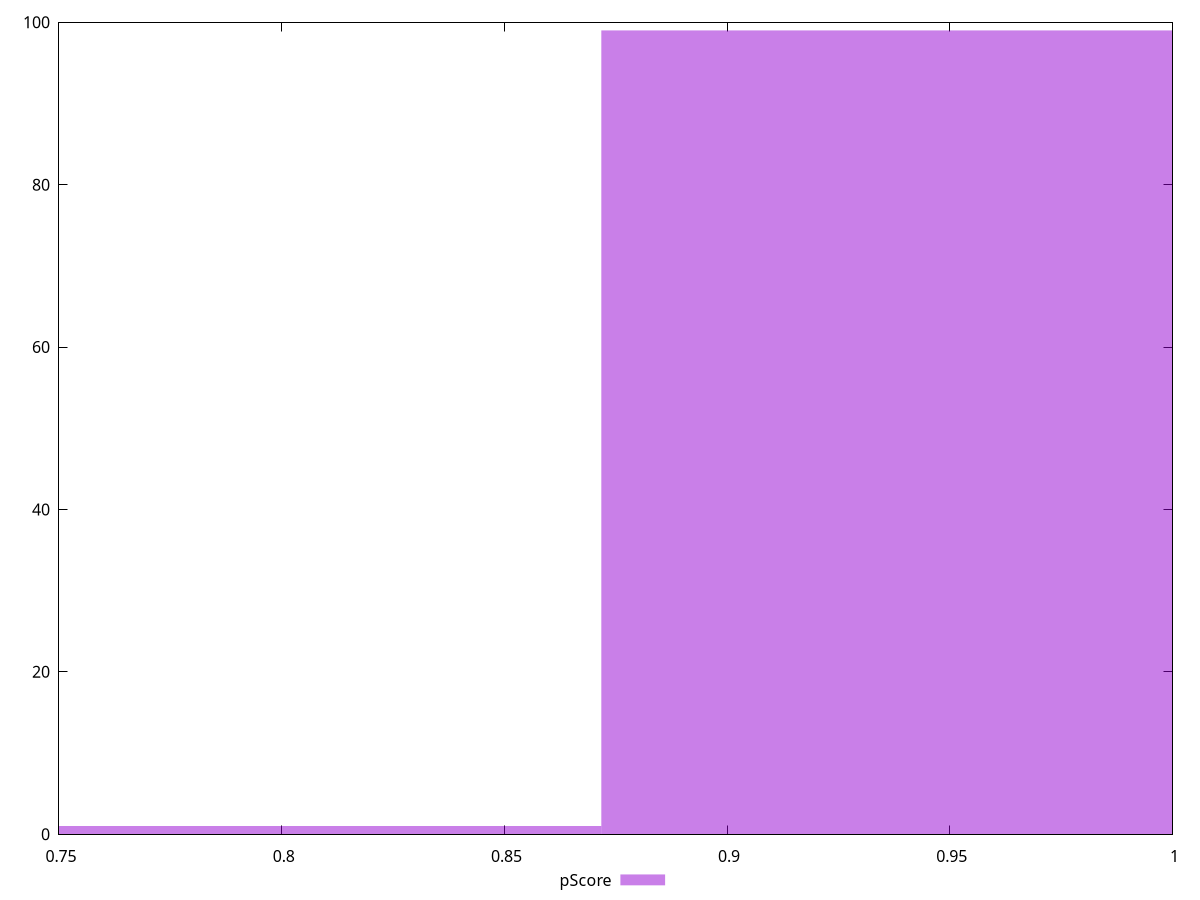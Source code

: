 reset

$pScore <<EOF
0.9388175543186984 99
0.8047007608445986 1
EOF

set key outside below
set boxwidth 0.13411679347409977
set xrange [0.75:1]
set yrange [0:100]
set trange [0:100]
set style fill transparent solid 0.5 noborder
set terminal svg size 640, 490 enhanced background rgb 'white'
set output "report_00017_2021-02-10T15-08-03.406Z/unused-css-rules/samples/pages+cached+noadtech+nomedia/pScore/histogram.svg"

plot $pScore title "pScore" with boxes

reset
